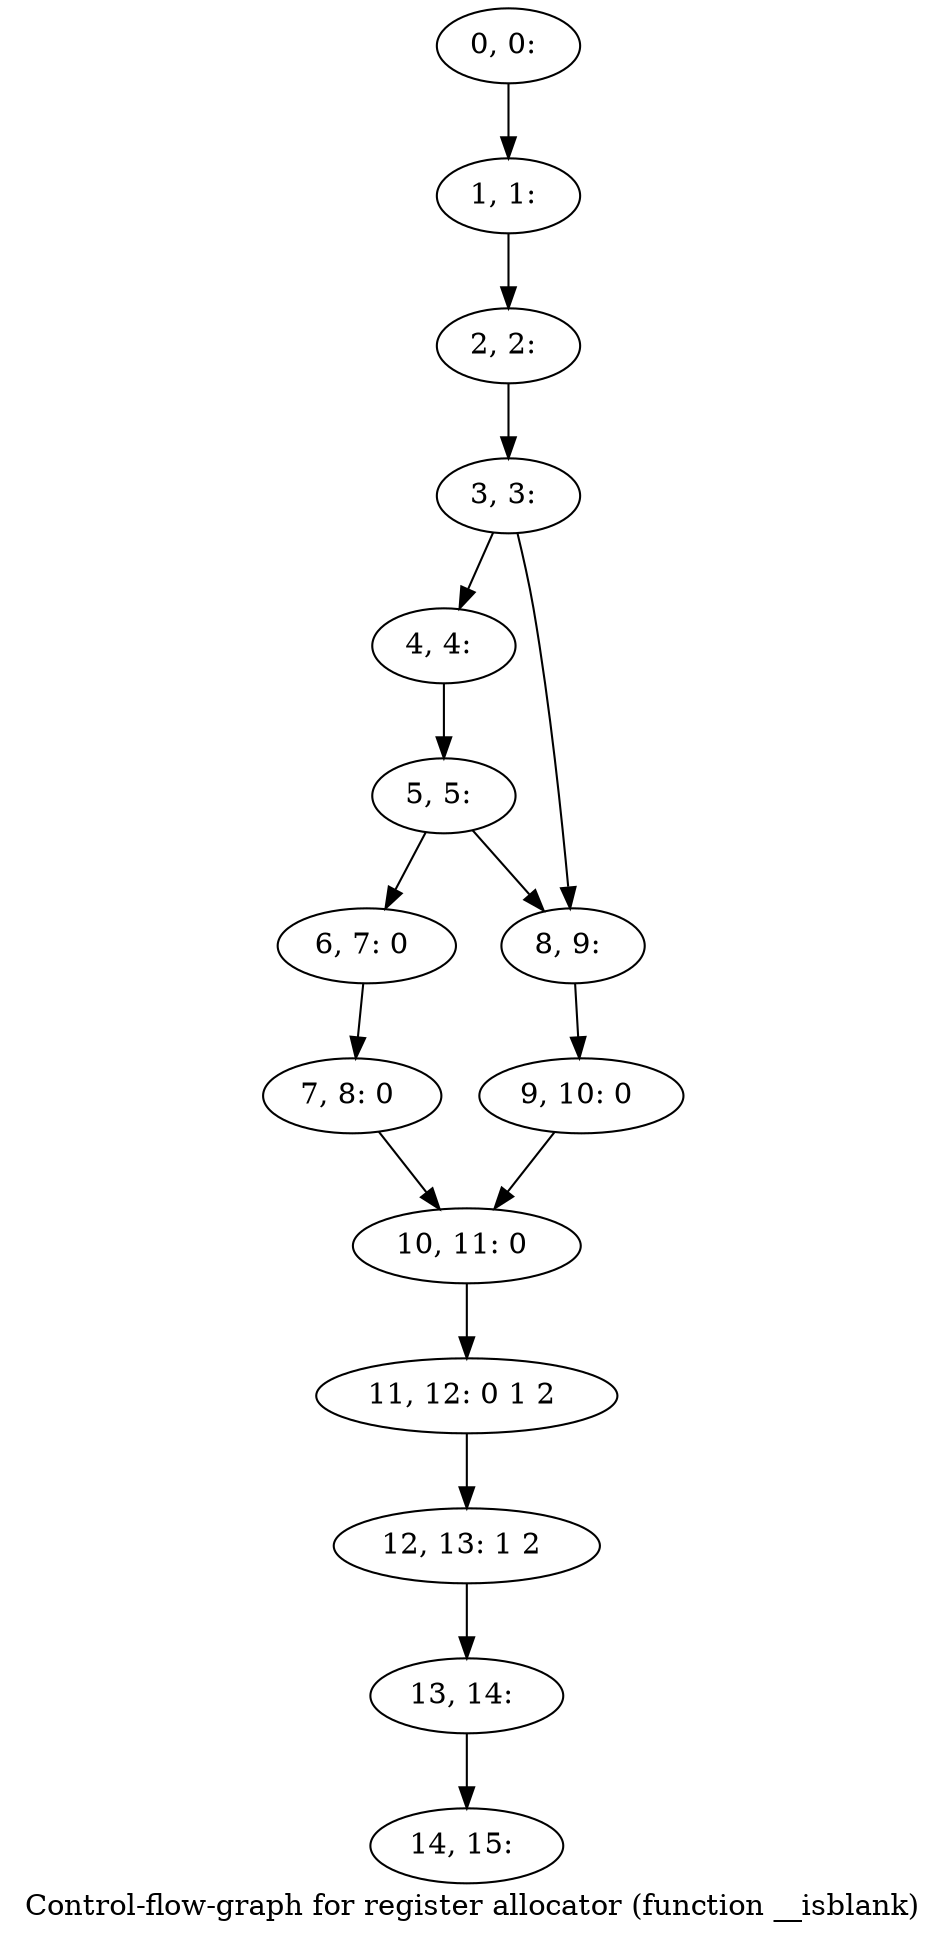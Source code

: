 digraph G {
graph [label="Control-flow-graph for register allocator (function __isblank)"]
0[label="0, 0: "];
1[label="1, 1: "];
2[label="2, 2: "];
3[label="3, 3: "];
4[label="4, 4: "];
5[label="5, 5: "];
6[label="6, 7: 0 "];
7[label="7, 8: 0 "];
8[label="8, 9: "];
9[label="9, 10: 0 "];
10[label="10, 11: 0 "];
11[label="11, 12: 0 1 2 "];
12[label="12, 13: 1 2 "];
13[label="13, 14: "];
14[label="14, 15: "];
0->1 ;
1->2 ;
2->3 ;
3->4 ;
3->8 ;
4->5 ;
5->6 ;
5->8 ;
6->7 ;
7->10 ;
8->9 ;
9->10 ;
10->11 ;
11->12 ;
12->13 ;
13->14 ;
}
